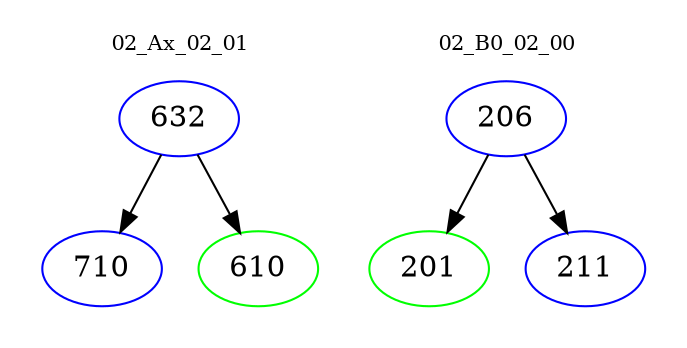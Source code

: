 digraph{
subgraph cluster_0 {
color = white
label = "02_Ax_02_01";
fontsize=10;
T0_632 [label="632", color="blue"]
T0_632 -> T0_710 [color="black"]
T0_710 [label="710", color="blue"]
T0_632 -> T0_610 [color="black"]
T0_610 [label="610", color="green"]
}
subgraph cluster_1 {
color = white
label = "02_B0_02_00";
fontsize=10;
T1_206 [label="206", color="blue"]
T1_206 -> T1_201 [color="black"]
T1_201 [label="201", color="green"]
T1_206 -> T1_211 [color="black"]
T1_211 [label="211", color="blue"]
}
}
